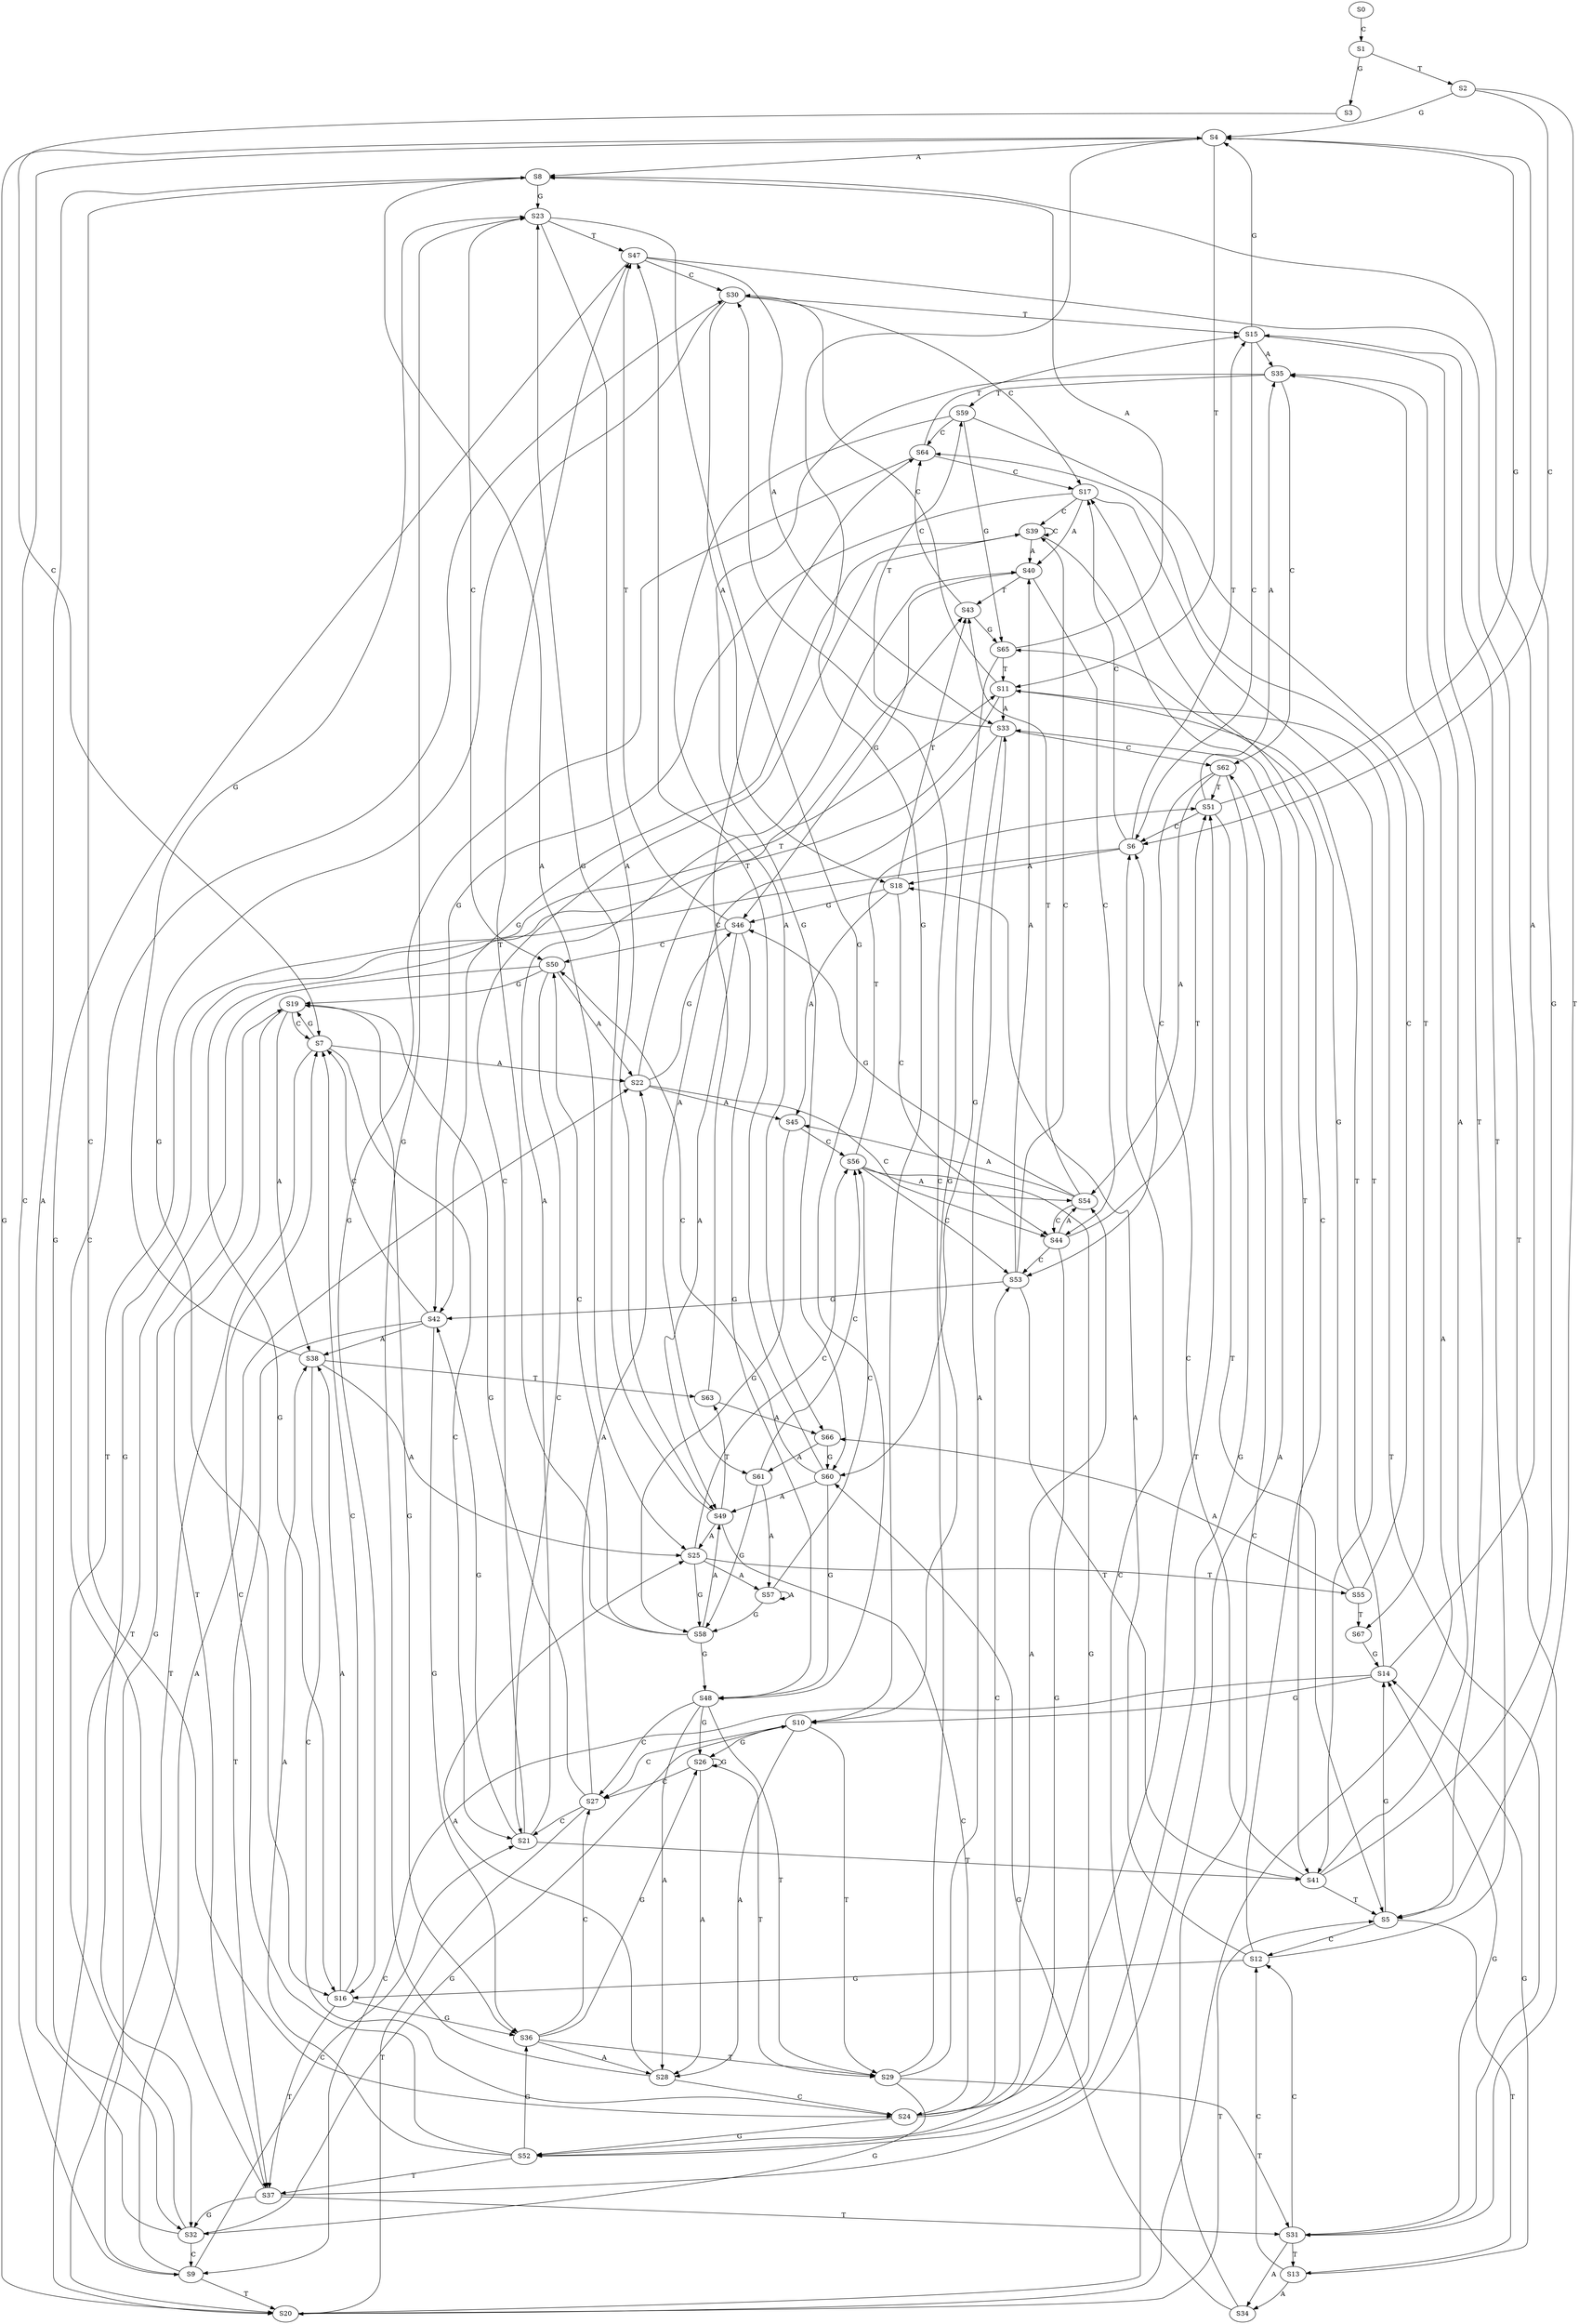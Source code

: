 strict digraph  {
	S0 -> S1 [ label = C ];
	S1 -> S2 [ label = T ];
	S1 -> S3 [ label = G ];
	S2 -> S4 [ label = G ];
	S2 -> S5 [ label = T ];
	S2 -> S6 [ label = C ];
	S3 -> S7 [ label = C ];
	S4 -> S8 [ label = A ];
	S4 -> S9 [ label = C ];
	S4 -> S10 [ label = G ];
	S4 -> S11 [ label = T ];
	S5 -> S12 [ label = C ];
	S5 -> S13 [ label = T ];
	S5 -> S14 [ label = G ];
	S6 -> S15 [ label = T ];
	S6 -> S16 [ label = G ];
	S6 -> S17 [ label = C ];
	S6 -> S18 [ label = A ];
	S7 -> S19 [ label = G ];
	S7 -> S20 [ label = T ];
	S7 -> S21 [ label = C ];
	S7 -> S22 [ label = A ];
	S8 -> S23 [ label = G ];
	S8 -> S24 [ label = C ];
	S8 -> S25 [ label = A ];
	S9 -> S21 [ label = C ];
	S9 -> S19 [ label = G ];
	S9 -> S20 [ label = T ];
	S9 -> S22 [ label = A ];
	S10 -> S26 [ label = G ];
	S10 -> S27 [ label = C ];
	S10 -> S28 [ label = A ];
	S10 -> S29 [ label = T ];
	S11 -> S30 [ label = C ];
	S11 -> S31 [ label = T ];
	S11 -> S32 [ label = G ];
	S11 -> S33 [ label = A ];
	S12 -> S18 [ label = A ];
	S12 -> S17 [ label = C ];
	S12 -> S16 [ label = G ];
	S12 -> S15 [ label = T ];
	S13 -> S14 [ label = G ];
	S13 -> S12 [ label = C ];
	S13 -> S34 [ label = A ];
	S14 -> S10 [ label = G ];
	S14 -> S9 [ label = C ];
	S14 -> S11 [ label = T ];
	S14 -> S8 [ label = A ];
	S15 -> S4 [ label = G ];
	S15 -> S6 [ label = C ];
	S15 -> S35 [ label = A ];
	S15 -> S5 [ label = T ];
	S16 -> S36 [ label = G ];
	S16 -> S37 [ label = T ];
	S16 -> S7 [ label = C ];
	S16 -> S38 [ label = A ];
	S17 -> S39 [ label = C ];
	S17 -> S40 [ label = A ];
	S17 -> S41 [ label = T ];
	S17 -> S42 [ label = G ];
	S18 -> S43 [ label = T ];
	S18 -> S44 [ label = C ];
	S18 -> S45 [ label = A ];
	S18 -> S46 [ label = G ];
	S19 -> S36 [ label = G ];
	S19 -> S38 [ label = A ];
	S19 -> S37 [ label = T ];
	S19 -> S7 [ label = C ];
	S20 -> S35 [ label = A ];
	S20 -> S6 [ label = C ];
	S20 -> S5 [ label = T ];
	S20 -> S4 [ label = G ];
	S21 -> S42 [ label = G ];
	S21 -> S40 [ label = A ];
	S21 -> S41 [ label = T ];
	S21 -> S39 [ label = C ];
	S22 -> S46 [ label = G ];
	S22 -> S44 [ label = C ];
	S22 -> S45 [ label = A ];
	S22 -> S43 [ label = T ];
	S23 -> S47 [ label = T ];
	S23 -> S48 [ label = G ];
	S23 -> S49 [ label = A ];
	S23 -> S50 [ label = C ];
	S24 -> S51 [ label = T ];
	S24 -> S52 [ label = G ];
	S24 -> S53 [ label = C ];
	S24 -> S54 [ label = A ];
	S25 -> S55 [ label = T ];
	S25 -> S56 [ label = C ];
	S25 -> S57 [ label = A ];
	S25 -> S58 [ label = G ];
	S26 -> S29 [ label = T ];
	S26 -> S27 [ label = C ];
	S26 -> S26 [ label = G ];
	S26 -> S28 [ label = A ];
	S27 -> S20 [ label = T ];
	S27 -> S21 [ label = C ];
	S27 -> S22 [ label = A ];
	S27 -> S19 [ label = G ];
	S28 -> S25 [ label = A ];
	S28 -> S23 [ label = G ];
	S28 -> S24 [ label = C ];
	S29 -> S33 [ label = A ];
	S29 -> S30 [ label = C ];
	S29 -> S32 [ label = G ];
	S29 -> S31 [ label = T ];
	S30 -> S15 [ label = T ];
	S30 -> S16 [ label = G ];
	S30 -> S18 [ label = A ];
	S30 -> S17 [ label = C ];
	S31 -> S12 [ label = C ];
	S31 -> S14 [ label = G ];
	S31 -> S34 [ label = A ];
	S31 -> S13 [ label = T ];
	S32 -> S11 [ label = T ];
	S32 -> S10 [ label = G ];
	S32 -> S8 [ label = A ];
	S32 -> S9 [ label = C ];
	S33 -> S59 [ label = T ];
	S33 -> S60 [ label = G ];
	S33 -> S61 [ label = A ];
	S33 -> S62 [ label = C ];
	S34 -> S62 [ label = C ];
	S34 -> S60 [ label = G ];
	S35 -> S60 [ label = G ];
	S35 -> S59 [ label = T ];
	S35 -> S62 [ label = C ];
	S36 -> S28 [ label = A ];
	S36 -> S26 [ label = G ];
	S36 -> S27 [ label = C ];
	S36 -> S29 [ label = T ];
	S37 -> S30 [ label = C ];
	S37 -> S33 [ label = A ];
	S37 -> S32 [ label = G ];
	S37 -> S31 [ label = T ];
	S38 -> S25 [ label = A ];
	S38 -> S24 [ label = C ];
	S38 -> S23 [ label = G ];
	S38 -> S63 [ label = T ];
	S39 -> S42 [ label = G ];
	S39 -> S39 [ label = C ];
	S39 -> S40 [ label = A ];
	S39 -> S41 [ label = T ];
	S40 -> S46 [ label = G ];
	S40 -> S43 [ label = T ];
	S40 -> S44 [ label = C ];
	S41 -> S4 [ label = G ];
	S41 -> S6 [ label = C ];
	S41 -> S5 [ label = T ];
	S41 -> S35 [ label = A ];
	S42 -> S38 [ label = A ];
	S42 -> S36 [ label = G ];
	S42 -> S37 [ label = T ];
	S42 -> S7 [ label = C ];
	S43 -> S64 [ label = C ];
	S43 -> S65 [ label = G ];
	S44 -> S51 [ label = T ];
	S44 -> S52 [ label = G ];
	S44 -> S54 [ label = A ];
	S44 -> S53 [ label = C ];
	S45 -> S58 [ label = G ];
	S45 -> S56 [ label = C ];
	S46 -> S48 [ label = G ];
	S46 -> S47 [ label = T ];
	S46 -> S49 [ label = A ];
	S46 -> S50 [ label = C ];
	S47 -> S33 [ label = A ];
	S47 -> S30 [ label = C ];
	S47 -> S32 [ label = G ];
	S47 -> S31 [ label = T ];
	S48 -> S28 [ label = A ];
	S48 -> S26 [ label = G ];
	S48 -> S29 [ label = T ];
	S48 -> S27 [ label = C ];
	S49 -> S25 [ label = A ];
	S49 -> S24 [ label = C ];
	S49 -> S63 [ label = T ];
	S49 -> S23 [ label = G ];
	S50 -> S21 [ label = C ];
	S50 -> S22 [ label = A ];
	S50 -> S19 [ label = G ];
	S50 -> S20 [ label = T ];
	S51 -> S35 [ label = A ];
	S51 -> S6 [ label = C ];
	S51 -> S5 [ label = T ];
	S51 -> S4 [ label = G ];
	S52 -> S36 [ label = G ];
	S52 -> S38 [ label = A ];
	S52 -> S37 [ label = T ];
	S52 -> S7 [ label = C ];
	S53 -> S39 [ label = C ];
	S53 -> S40 [ label = A ];
	S53 -> S41 [ label = T ];
	S53 -> S42 [ label = G ];
	S54 -> S46 [ label = G ];
	S54 -> S44 [ label = C ];
	S54 -> S45 [ label = A ];
	S54 -> S43 [ label = T ];
	S55 -> S66 [ label = A ];
	S55 -> S64 [ label = C ];
	S55 -> S65 [ label = G ];
	S55 -> S67 [ label = T ];
	S56 -> S54 [ label = A ];
	S56 -> S53 [ label = C ];
	S56 -> S52 [ label = G ];
	S56 -> S51 [ label = T ];
	S57 -> S58 [ label = G ];
	S57 -> S56 [ label = C ];
	S57 -> S57 [ label = A ];
	S58 -> S47 [ label = T ];
	S58 -> S49 [ label = A ];
	S58 -> S50 [ label = C ];
	S58 -> S48 [ label = G ];
	S59 -> S64 [ label = C ];
	S59 -> S66 [ label = A ];
	S59 -> S67 [ label = T ];
	S59 -> S65 [ label = G ];
	S60 -> S47 [ label = T ];
	S60 -> S49 [ label = A ];
	S60 -> S50 [ label = C ];
	S60 -> S48 [ label = G ];
	S61 -> S58 [ label = G ];
	S61 -> S57 [ label = A ];
	S61 -> S56 [ label = C ];
	S62 -> S52 [ label = G ];
	S62 -> S51 [ label = T ];
	S62 -> S54 [ label = A ];
	S62 -> S53 [ label = C ];
	S63 -> S66 [ label = A ];
	S63 -> S64 [ label = C ];
	S64 -> S17 [ label = C ];
	S64 -> S16 [ label = G ];
	S64 -> S15 [ label = T ];
	S65 -> S10 [ label = G ];
	S65 -> S8 [ label = A ];
	S65 -> S11 [ label = T ];
	S66 -> S60 [ label = G ];
	S66 -> S61 [ label = A ];
	S67 -> S14 [ label = G ];
}
